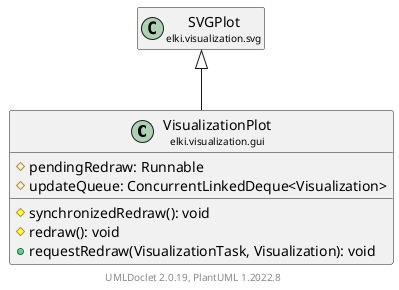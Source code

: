 @startuml
    remove .*\.(Instance|Par|Parameterizer|Factory)$
    set namespaceSeparator none
    hide empty fields
    hide empty methods

    class "<size:14>VisualizationPlot\n<size:10>elki.visualization.gui" as elki.visualization.gui.VisualizationPlot [[VisualizationPlot.html]] {
        #pendingRedraw: Runnable
        #updateQueue: ConcurrentLinkedDeque<Visualization>
        #synchronizedRedraw(): void
        #redraw(): void
        +requestRedraw(VisualizationTask, Visualization): void
    }

    class "<size:14>SVGPlot\n<size:10>elki.visualization.svg" as elki.visualization.svg.SVGPlot [[../svg/SVGPlot.html]]

    elki.visualization.svg.SVGPlot <|-- elki.visualization.gui.VisualizationPlot

    center footer UMLDoclet 2.0.19, PlantUML 1.2022.8
@enduml
